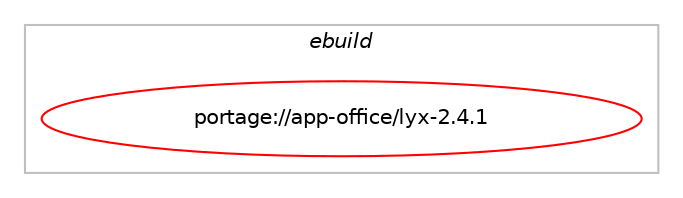 digraph prolog {

# *************
# Graph options
# *************

newrank=true;
concentrate=true;
compound=true;
graph [rankdir=LR,fontname=Helvetica,fontsize=10,ranksep=1.5];#, ranksep=2.5, nodesep=0.2];
edge  [arrowhead=vee];
node  [fontname=Helvetica,fontsize=10];

# **********
# The ebuild
# **********

subgraph cluster_leftcol {
color=gray;
label=<<i>ebuild</i>>;
id [label="portage://app-office/lyx-2.4.1", color=red, width=4, href="../app-office/lyx-2.4.1.svg"];
}

# ****************
# The dependencies
# ****************

subgraph cluster_midcol {
color=gray;
label=<<i>dependencies</i>>;
subgraph cluster_compile {
fillcolor="#eeeeee";
style=filled;
label=<<i>compile</i>>;
# *** BEGIN UNKNOWN DEPENDENCY TYPE (TODO) ***
# id -> equal(use_conditional_group(positive,aspell,portage://app-office/lyx-2.4.1,[package_dependency(portage://app-office/lyx-2.4.1,install,no,app-text,aspell,none,[,,],[],[])]))
# *** END UNKNOWN DEPENDENCY TYPE (TODO) ***

# *** BEGIN UNKNOWN DEPENDENCY TYPE (TODO) ***
# id -> equal(use_conditional_group(positive,cups,portage://app-office/lyx-2.4.1,[package_dependency(portage://app-office/lyx-2.4.1,install,no,net-print,cups,none,[,,],[],[])]))
# *** END UNKNOWN DEPENDENCY TYPE (TODO) ***

# *** BEGIN UNKNOWN DEPENDENCY TYPE (TODO) ***
# id -> equal(use_conditional_group(positive,dia,portage://app-office/lyx-2.4.1,[package_dependency(portage://app-office/lyx-2.4.1,install,no,app-office,dia,none,[,,],[],[])]))
# *** END UNKNOWN DEPENDENCY TYPE (TODO) ***

# *** BEGIN UNKNOWN DEPENDENCY TYPE (TODO) ***
# id -> equal(use_conditional_group(positive,dot,portage://app-office/lyx-2.4.1,[package_dependency(portage://app-office/lyx-2.4.1,install,no,media-gfx,graphviz,none,[,,],[],[])]))
# *** END UNKNOWN DEPENDENCY TYPE (TODO) ***

# *** BEGIN UNKNOWN DEPENDENCY TYPE (TODO) ***
# id -> equal(use_conditional_group(positive,enchant,portage://app-office/lyx-2.4.1,[package_dependency(portage://app-office/lyx-2.4.1,install,no,app-text,enchant,none,[,,],[slot(2)],[])]))
# *** END UNKNOWN DEPENDENCY TYPE (TODO) ***

# *** BEGIN UNKNOWN DEPENDENCY TYPE (TODO) ***
# id -> equal(use_conditional_group(positive,gnumeric,portage://app-office/lyx-2.4.1,[package_dependency(portage://app-office/lyx-2.4.1,install,no,app-office,gnumeric,none,[,,],[],[])]))
# *** END UNKNOWN DEPENDENCY TYPE (TODO) ***

# *** BEGIN UNKNOWN DEPENDENCY TYPE (TODO) ***
# id -> equal(use_conditional_group(positive,html,portage://app-office/lyx-2.4.1,[package_dependency(portage://app-office/lyx-2.4.1,install,no,dev-tex,html2latex,none,[,,],[],[])]))
# *** END UNKNOWN DEPENDENCY TYPE (TODO) ***

# *** BEGIN UNKNOWN DEPENDENCY TYPE (TODO) ***
# id -> equal(use_conditional_group(positive,hunspell,portage://app-office/lyx-2.4.1,[package_dependency(portage://app-office/lyx-2.4.1,install,no,app-text,hunspell,none,[,,],[],[])]))
# *** END UNKNOWN DEPENDENCY TYPE (TODO) ***

# *** BEGIN UNKNOWN DEPENDENCY TYPE (TODO) ***
# id -> equal(use_conditional_group(positive,l10n_he,portage://app-office/lyx-2.4.1,[package_dependency(portage://app-office/lyx-2.4.1,install,no,dev-tex,culmus-latex,none,[,,],[],[]),package_dependency(portage://app-office/lyx-2.4.1,install,no,dev-texlive,texlive-langarabic,none,[,,],[],[])]))
# *** END UNKNOWN DEPENDENCY TYPE (TODO) ***

# *** BEGIN UNKNOWN DEPENDENCY TYPE (TODO) ***
# id -> equal(use_conditional_group(positive,latex,portage://app-office/lyx-2.4.1,[package_dependency(portage://app-office/lyx-2.4.1,install,no,app-text,dvipng,none,[,,],[],[]),package_dependency(portage://app-office/lyx-2.4.1,install,no,app-text,ghostscript-gpl,none,[,,],[],[]),package_dependency(portage://app-office/lyx-2.4.1,install,no,app-text,ps2eps,none,[,,],[],[]),package_dependency(portage://app-office/lyx-2.4.1,install,no,app-text,texlive,none,[,,],[],[]),package_dependency(portage://app-office/lyx-2.4.1,install,no,dev-texlive,texlive-fontsrecommended,none,[,,],[],[]),package_dependency(portage://app-office/lyx-2.4.1,install,no,dev-texlive,texlive-latexextra,none,[,,],[],[]),package_dependency(portage://app-office/lyx-2.4.1,install,no,dev-texlive,texlive-mathscience,none,[,,],[],[]),package_dependency(portage://app-office/lyx-2.4.1,install,no,dev-texlive,texlive-pictures,none,[,,],[],[]),package_dependency(portage://app-office/lyx-2.4.1,install,no,dev-texlive,texlive-plaingeneric,none,[,,],[],[]),any_of_group([package_dependency(portage://app-office/lyx-2.4.1,install,no,dev-tex,latex2html,none,[,,],[],[]),package_dependency(portage://app-office/lyx-2.4.1,install,no,dev-tex,hevea,none,[,,],[],[]),package_dependency(portage://app-office/lyx-2.4.1,install,no,dev-tex,tex4ht,none,[,,],[],[use(enable(java),none)]),package_dependency(portage://app-office/lyx-2.4.1,install,no,dev-tex,tth,none,[,,],[],[])])]))
# *** END UNKNOWN DEPENDENCY TYPE (TODO) ***

# *** BEGIN UNKNOWN DEPENDENCY TYPE (TODO) ***
# id -> equal(use_conditional_group(positive,python_single_target_python3_10,portage://app-office/lyx-2.4.1,[package_dependency(portage://app-office/lyx-2.4.1,install,no,dev-lang,python,none,[,,],[slot(3.10)],[])]))
# *** END UNKNOWN DEPENDENCY TYPE (TODO) ***

# *** BEGIN UNKNOWN DEPENDENCY TYPE (TODO) ***
# id -> equal(use_conditional_group(positive,python_single_target_python3_11,portage://app-office/lyx-2.4.1,[package_dependency(portage://app-office/lyx-2.4.1,install,no,dev-lang,python,none,[,,],[slot(3.11)],[])]))
# *** END UNKNOWN DEPENDENCY TYPE (TODO) ***

# *** BEGIN UNKNOWN DEPENDENCY TYPE (TODO) ***
# id -> equal(use_conditional_group(positive,python_single_target_python3_12,portage://app-office/lyx-2.4.1,[package_dependency(portage://app-office/lyx-2.4.1,install,no,dev-lang,python,none,[,,],[slot(3.12)],[])]))
# *** END UNKNOWN DEPENDENCY TYPE (TODO) ***

# *** BEGIN UNKNOWN DEPENDENCY TYPE (TODO) ***
# id -> equal(use_conditional_group(positive,python_single_target_python3_13,portage://app-office/lyx-2.4.1,[package_dependency(portage://app-office/lyx-2.4.1,install,no,dev-lang,python,none,[,,],[slot(3.13)],[])]))
# *** END UNKNOWN DEPENDENCY TYPE (TODO) ***

# *** BEGIN UNKNOWN DEPENDENCY TYPE (TODO) ***
# id -> equal(use_conditional_group(positive,rcs,portage://app-office/lyx-2.4.1,[package_dependency(portage://app-office/lyx-2.4.1,install,no,dev-vcs,rcs,none,[,,],[],[])]))
# *** END UNKNOWN DEPENDENCY TYPE (TODO) ***

# *** BEGIN UNKNOWN DEPENDENCY TYPE (TODO) ***
# id -> equal(use_conditional_group(positive,rtf,portage://app-office/lyx-2.4.1,[package_dependency(portage://app-office/lyx-2.4.1,install,no,app-text,unrtf,none,[,,],[],[]),package_dependency(portage://app-office/lyx-2.4.1,install,no,dev-tex,html2latex,none,[,,],[],[]),package_dependency(portage://app-office/lyx-2.4.1,install,no,dev-tex,latex2rtf,none,[,,],[],[])]))
# *** END UNKNOWN DEPENDENCY TYPE (TODO) ***

# *** BEGIN UNKNOWN DEPENDENCY TYPE (TODO) ***
# id -> equal(use_conditional_group(positive,svg,portage://app-office/lyx-2.4.1,[any_of_group([package_dependency(portage://app-office/lyx-2.4.1,install,no,gnome-base,librsvg,none,[,,],[],[]),package_dependency(portage://app-office/lyx-2.4.1,install,no,media-gfx,inkscape,none,[,,],[],[])])]))
# *** END UNKNOWN DEPENDENCY TYPE (TODO) ***

# *** BEGIN UNKNOWN DEPENDENCY TYPE (TODO) ***
# id -> equal(package_dependency(portage://app-office/lyx-2.4.1,install,no,app-text,mythes,none,[,,],[],[]))
# *** END UNKNOWN DEPENDENCY TYPE (TODO) ***

# *** BEGIN UNKNOWN DEPENDENCY TYPE (TODO) ***
# id -> equal(package_dependency(portage://app-office/lyx-2.4.1,install,no,dev-libs,boost,none,[,,],any_same_slot,[]))
# *** END UNKNOWN DEPENDENCY TYPE (TODO) ***

# *** BEGIN UNKNOWN DEPENDENCY TYPE (TODO) ***
# id -> equal(package_dependency(portage://app-office/lyx-2.4.1,install,no,dev-qt,qt5compat,none,[,,],[slot(6)],[]))
# *** END UNKNOWN DEPENDENCY TYPE (TODO) ***

# *** BEGIN UNKNOWN DEPENDENCY TYPE (TODO) ***
# id -> equal(package_dependency(portage://app-office/lyx-2.4.1,install,no,dev-qt,qtbase,none,[,,],[slot(6)],[use(enable(concurrent),none),use(enable(dbus),none),use(enable(gui),none),use(enable(widgets),none)]))
# *** END UNKNOWN DEPENDENCY TYPE (TODO) ***

# *** BEGIN UNKNOWN DEPENDENCY TYPE (TODO) ***
# id -> equal(package_dependency(portage://app-office/lyx-2.4.1,install,no,dev-qt,qtsvg,none,[,,],[slot(6)],[]))
# *** END UNKNOWN DEPENDENCY TYPE (TODO) ***

# *** BEGIN UNKNOWN DEPENDENCY TYPE (TODO) ***
# id -> equal(package_dependency(portage://app-office/lyx-2.4.1,install,no,sys-apps,file,none,[,,],[],[]))
# *** END UNKNOWN DEPENDENCY TYPE (TODO) ***

# *** BEGIN UNKNOWN DEPENDENCY TYPE (TODO) ***
# id -> equal(package_dependency(portage://app-office/lyx-2.4.1,install,no,sys-libs,zlib,none,[,,],any_same_slot,[]))
# *** END UNKNOWN DEPENDENCY TYPE (TODO) ***

# *** BEGIN UNKNOWN DEPENDENCY TYPE (TODO) ***
# id -> equal(package_dependency(portage://app-office/lyx-2.4.1,install,no,virtual,imagemagick-tools,none,[,,],[],[use(enable(png),none),use(optenable(svg),none)]))
# *** END UNKNOWN DEPENDENCY TYPE (TODO) ***

# *** BEGIN UNKNOWN DEPENDENCY TYPE (TODO) ***
# id -> equal(package_dependency(portage://app-office/lyx-2.4.1,install,no,x11-misc,xdg-utils,none,[,,],[],[]))
# *** END UNKNOWN DEPENDENCY TYPE (TODO) ***

}
subgraph cluster_compileandrun {
fillcolor="#eeeeee";
style=filled;
label=<<i>compile and run</i>>;
}
subgraph cluster_run {
fillcolor="#eeeeee";
style=filled;
label=<<i>run</i>>;
# *** BEGIN UNKNOWN DEPENDENCY TYPE (TODO) ***
# id -> equal(use_conditional_group(positive,aspell,portage://app-office/lyx-2.4.1,[package_dependency(portage://app-office/lyx-2.4.1,run,no,app-text,aspell,none,[,,],[],[])]))
# *** END UNKNOWN DEPENDENCY TYPE (TODO) ***

# *** BEGIN UNKNOWN DEPENDENCY TYPE (TODO) ***
# id -> equal(use_conditional_group(positive,cups,portage://app-office/lyx-2.4.1,[package_dependency(portage://app-office/lyx-2.4.1,run,no,net-print,cups,none,[,,],[],[])]))
# *** END UNKNOWN DEPENDENCY TYPE (TODO) ***

# *** BEGIN UNKNOWN DEPENDENCY TYPE (TODO) ***
# id -> equal(use_conditional_group(positive,dia,portage://app-office/lyx-2.4.1,[package_dependency(portage://app-office/lyx-2.4.1,run,no,app-office,dia,none,[,,],[],[])]))
# *** END UNKNOWN DEPENDENCY TYPE (TODO) ***

# *** BEGIN UNKNOWN DEPENDENCY TYPE (TODO) ***
# id -> equal(use_conditional_group(positive,dot,portage://app-office/lyx-2.4.1,[package_dependency(portage://app-office/lyx-2.4.1,run,no,media-gfx,graphviz,none,[,,],[],[])]))
# *** END UNKNOWN DEPENDENCY TYPE (TODO) ***

# *** BEGIN UNKNOWN DEPENDENCY TYPE (TODO) ***
# id -> equal(use_conditional_group(positive,enchant,portage://app-office/lyx-2.4.1,[package_dependency(portage://app-office/lyx-2.4.1,run,no,app-text,enchant,none,[,,],[slot(2)],[])]))
# *** END UNKNOWN DEPENDENCY TYPE (TODO) ***

# *** BEGIN UNKNOWN DEPENDENCY TYPE (TODO) ***
# id -> equal(use_conditional_group(positive,gnumeric,portage://app-office/lyx-2.4.1,[package_dependency(portage://app-office/lyx-2.4.1,run,no,app-office,gnumeric,none,[,,],[],[])]))
# *** END UNKNOWN DEPENDENCY TYPE (TODO) ***

# *** BEGIN UNKNOWN DEPENDENCY TYPE (TODO) ***
# id -> equal(use_conditional_group(positive,html,portage://app-office/lyx-2.4.1,[package_dependency(portage://app-office/lyx-2.4.1,run,no,dev-tex,html2latex,none,[,,],[],[])]))
# *** END UNKNOWN DEPENDENCY TYPE (TODO) ***

# *** BEGIN UNKNOWN DEPENDENCY TYPE (TODO) ***
# id -> equal(use_conditional_group(positive,hunspell,portage://app-office/lyx-2.4.1,[package_dependency(portage://app-office/lyx-2.4.1,run,no,app-text,hunspell,none,[,,],[],[])]))
# *** END UNKNOWN DEPENDENCY TYPE (TODO) ***

# *** BEGIN UNKNOWN DEPENDENCY TYPE (TODO) ***
# id -> equal(use_conditional_group(positive,l10n_he,portage://app-office/lyx-2.4.1,[package_dependency(portage://app-office/lyx-2.4.1,run,no,dev-tex,culmus-latex,none,[,,],[],[]),package_dependency(portage://app-office/lyx-2.4.1,run,no,dev-texlive,texlive-langarabic,none,[,,],[],[])]))
# *** END UNKNOWN DEPENDENCY TYPE (TODO) ***

# *** BEGIN UNKNOWN DEPENDENCY TYPE (TODO) ***
# id -> equal(use_conditional_group(positive,latex,portage://app-office/lyx-2.4.1,[package_dependency(portage://app-office/lyx-2.4.1,run,no,app-text,dvipng,none,[,,],[],[]),package_dependency(portage://app-office/lyx-2.4.1,run,no,app-text,ghostscript-gpl,none,[,,],[],[]),package_dependency(portage://app-office/lyx-2.4.1,run,no,app-text,ps2eps,none,[,,],[],[]),package_dependency(portage://app-office/lyx-2.4.1,run,no,app-text,texlive,none,[,,],[],[]),package_dependency(portage://app-office/lyx-2.4.1,run,no,dev-texlive,texlive-fontsrecommended,none,[,,],[],[]),package_dependency(portage://app-office/lyx-2.4.1,run,no,dev-texlive,texlive-latexextra,none,[,,],[],[]),package_dependency(portage://app-office/lyx-2.4.1,run,no,dev-texlive,texlive-mathscience,none,[,,],[],[]),package_dependency(portage://app-office/lyx-2.4.1,run,no,dev-texlive,texlive-pictures,none,[,,],[],[]),package_dependency(portage://app-office/lyx-2.4.1,run,no,dev-texlive,texlive-plaingeneric,none,[,,],[],[]),any_of_group([package_dependency(portage://app-office/lyx-2.4.1,run,no,dev-tex,latex2html,none,[,,],[],[]),package_dependency(portage://app-office/lyx-2.4.1,run,no,dev-tex,hevea,none,[,,],[],[]),package_dependency(portage://app-office/lyx-2.4.1,run,no,dev-tex,tex4ht,none,[,,],[],[use(enable(java),none)]),package_dependency(portage://app-office/lyx-2.4.1,run,no,dev-tex,tth,none,[,,],[],[])])]))
# *** END UNKNOWN DEPENDENCY TYPE (TODO) ***

# *** BEGIN UNKNOWN DEPENDENCY TYPE (TODO) ***
# id -> equal(use_conditional_group(positive,python_single_target_python3_10,portage://app-office/lyx-2.4.1,[package_dependency(portage://app-office/lyx-2.4.1,run,no,dev-lang,python,none,[,,],[slot(3.10)],[])]))
# *** END UNKNOWN DEPENDENCY TYPE (TODO) ***

# *** BEGIN UNKNOWN DEPENDENCY TYPE (TODO) ***
# id -> equal(use_conditional_group(positive,python_single_target_python3_11,portage://app-office/lyx-2.4.1,[package_dependency(portage://app-office/lyx-2.4.1,run,no,dev-lang,python,none,[,,],[slot(3.11)],[])]))
# *** END UNKNOWN DEPENDENCY TYPE (TODO) ***

# *** BEGIN UNKNOWN DEPENDENCY TYPE (TODO) ***
# id -> equal(use_conditional_group(positive,python_single_target_python3_12,portage://app-office/lyx-2.4.1,[package_dependency(portage://app-office/lyx-2.4.1,run,no,dev-lang,python,none,[,,],[slot(3.12)],[])]))
# *** END UNKNOWN DEPENDENCY TYPE (TODO) ***

# *** BEGIN UNKNOWN DEPENDENCY TYPE (TODO) ***
# id -> equal(use_conditional_group(positive,python_single_target_python3_13,portage://app-office/lyx-2.4.1,[package_dependency(portage://app-office/lyx-2.4.1,run,no,dev-lang,python,none,[,,],[slot(3.13)],[])]))
# *** END UNKNOWN DEPENDENCY TYPE (TODO) ***

# *** BEGIN UNKNOWN DEPENDENCY TYPE (TODO) ***
# id -> equal(use_conditional_group(positive,rcs,portage://app-office/lyx-2.4.1,[package_dependency(portage://app-office/lyx-2.4.1,run,no,dev-vcs,rcs,none,[,,],[],[])]))
# *** END UNKNOWN DEPENDENCY TYPE (TODO) ***

# *** BEGIN UNKNOWN DEPENDENCY TYPE (TODO) ***
# id -> equal(use_conditional_group(positive,rtf,portage://app-office/lyx-2.4.1,[package_dependency(portage://app-office/lyx-2.4.1,run,no,app-text,unrtf,none,[,,],[],[]),package_dependency(portage://app-office/lyx-2.4.1,run,no,dev-tex,html2latex,none,[,,],[],[]),package_dependency(portage://app-office/lyx-2.4.1,run,no,dev-tex,latex2rtf,none,[,,],[],[])]))
# *** END UNKNOWN DEPENDENCY TYPE (TODO) ***

# *** BEGIN UNKNOWN DEPENDENCY TYPE (TODO) ***
# id -> equal(use_conditional_group(positive,svg,portage://app-office/lyx-2.4.1,[any_of_group([package_dependency(portage://app-office/lyx-2.4.1,run,no,gnome-base,librsvg,none,[,,],[],[]),package_dependency(portage://app-office/lyx-2.4.1,run,no,media-gfx,inkscape,none,[,,],[],[])])]))
# *** END UNKNOWN DEPENDENCY TYPE (TODO) ***

# *** BEGIN UNKNOWN DEPENDENCY TYPE (TODO) ***
# id -> equal(package_dependency(portage://app-office/lyx-2.4.1,run,no,app-text,mythes,none,[,,],[],[]))
# *** END UNKNOWN DEPENDENCY TYPE (TODO) ***

# *** BEGIN UNKNOWN DEPENDENCY TYPE (TODO) ***
# id -> equal(package_dependency(portage://app-office/lyx-2.4.1,run,no,dev-libs,boost,none,[,,],any_same_slot,[]))
# *** END UNKNOWN DEPENDENCY TYPE (TODO) ***

# *** BEGIN UNKNOWN DEPENDENCY TYPE (TODO) ***
# id -> equal(package_dependency(portage://app-office/lyx-2.4.1,run,no,dev-qt,qt5compat,none,[,,],[slot(6)],[]))
# *** END UNKNOWN DEPENDENCY TYPE (TODO) ***

# *** BEGIN UNKNOWN DEPENDENCY TYPE (TODO) ***
# id -> equal(package_dependency(portage://app-office/lyx-2.4.1,run,no,dev-qt,qtbase,none,[,,],[slot(6)],[use(enable(concurrent),none),use(enable(dbus),none),use(enable(gui),none),use(enable(widgets),none)]))
# *** END UNKNOWN DEPENDENCY TYPE (TODO) ***

# *** BEGIN UNKNOWN DEPENDENCY TYPE (TODO) ***
# id -> equal(package_dependency(portage://app-office/lyx-2.4.1,run,no,dev-qt,qtsvg,none,[,,],[slot(6)],[]))
# *** END UNKNOWN DEPENDENCY TYPE (TODO) ***

# *** BEGIN UNKNOWN DEPENDENCY TYPE (TODO) ***
# id -> equal(package_dependency(portage://app-office/lyx-2.4.1,run,no,sys-apps,file,none,[,,],[],[]))
# *** END UNKNOWN DEPENDENCY TYPE (TODO) ***

# *** BEGIN UNKNOWN DEPENDENCY TYPE (TODO) ***
# id -> equal(package_dependency(portage://app-office/lyx-2.4.1,run,no,sys-libs,zlib,none,[,,],any_same_slot,[]))
# *** END UNKNOWN DEPENDENCY TYPE (TODO) ***

# *** BEGIN UNKNOWN DEPENDENCY TYPE (TODO) ***
# id -> equal(package_dependency(portage://app-office/lyx-2.4.1,run,no,virtual,imagemagick-tools,none,[,,],[],[use(enable(png),none),use(optenable(svg),none)]))
# *** END UNKNOWN DEPENDENCY TYPE (TODO) ***

# *** BEGIN UNKNOWN DEPENDENCY TYPE (TODO) ***
# id -> equal(package_dependency(portage://app-office/lyx-2.4.1,run,no,x11-misc,xdg-utils,none,[,,],[],[]))
# *** END UNKNOWN DEPENDENCY TYPE (TODO) ***

}
}

# **************
# The candidates
# **************

subgraph cluster_choices {
rank=same;
color=gray;
label=<<i>candidates</i>>;

}

}
